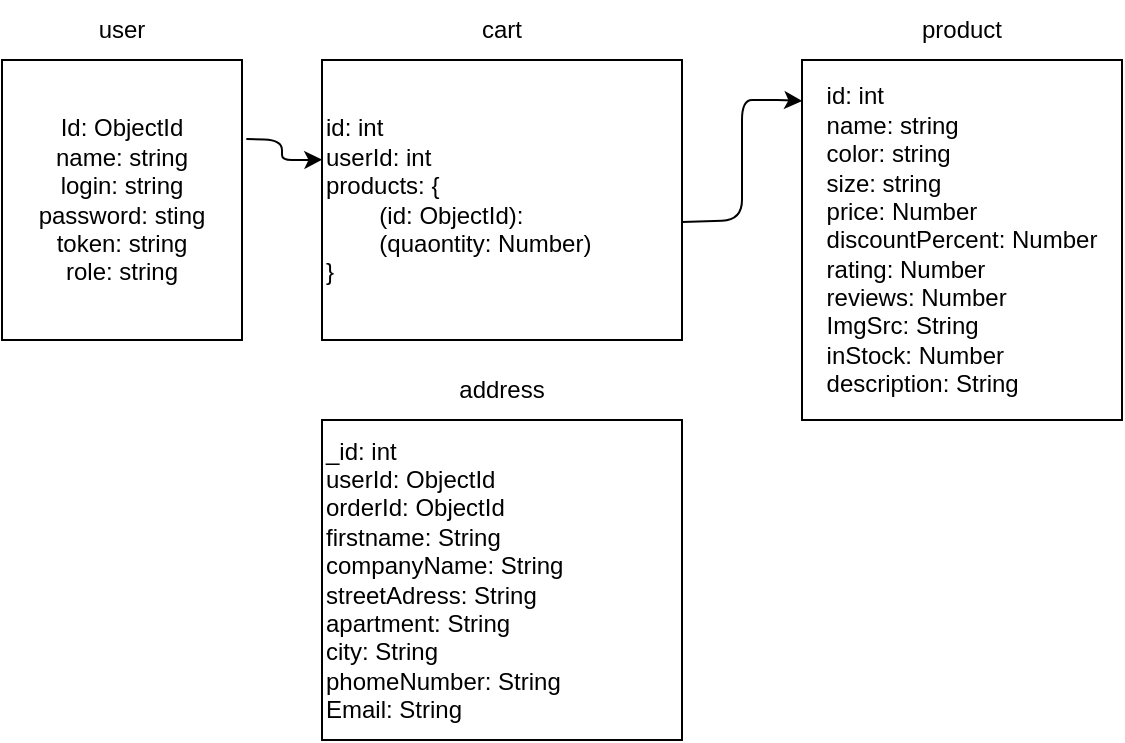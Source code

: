 <mxfile>
    <diagram id="V3RZQ2ZmLwUDLxiQUKCb" name="Page-1">
        <mxGraphModel dx="606" dy="395" grid="1" gridSize="10" guides="1" tooltips="1" connect="1" arrows="1" fold="1" page="1" pageScale="1" pageWidth="850" pageHeight="1100" math="0" shadow="0">
            <root>
                <mxCell id="0"/>
                <mxCell id="1" parent="0"/>
                <mxCell id="9" value="" style="edgeStyle=none;html=1;exitX=1.018;exitY=0.282;exitDx=0;exitDy=0;exitPerimeter=0;entryX=0.001;entryY=0.356;entryDx=0;entryDy=0;entryPerimeter=0;" parent="1" source="2" target="7" edge="1">
                    <mxGeometry relative="1" as="geometry">
                        <Array as="points">
                            <mxPoint x="250" y="150"/>
                            <mxPoint x="250" y="160"/>
                            <mxPoint x="260" y="160"/>
                        </Array>
                    </mxGeometry>
                </mxCell>
                <mxCell id="2" value="Id: ObjectId&lt;br&gt;name: string&lt;br&gt;login: string&lt;br&gt;password: sting&lt;br&gt;token: string&lt;br&gt;role: string" style="rounded=0;whiteSpace=wrap;html=1;" parent="1" vertex="1">
                    <mxGeometry x="110" y="110" width="120" height="140" as="geometry"/>
                </mxCell>
                <mxCell id="3" value="user" style="text;html=1;strokeColor=none;fillColor=none;align=center;verticalAlign=middle;whiteSpace=wrap;rounded=0;" parent="1" vertex="1">
                    <mxGeometry x="140" y="80" width="60" height="30" as="geometry"/>
                </mxCell>
                <mxCell id="5" value="&lt;div style=&quot;text-align: left;&quot;&gt;&lt;span style=&quot;background-color: initial;&quot;&gt;id: int&lt;/span&gt;&lt;/div&gt;&lt;div style=&quot;text-align: left;&quot;&gt;&lt;span style=&quot;background-color: initial;&quot;&gt;name: string&lt;/span&gt;&lt;/div&gt;&lt;div style=&quot;text-align: left;&quot;&gt;&lt;span style=&quot;background-color: initial;&quot;&gt;color: string&lt;/span&gt;&lt;/div&gt;&lt;div style=&quot;text-align: left;&quot;&gt;&lt;span style=&quot;background-color: initial;&quot;&gt;size: string&lt;/span&gt;&lt;/div&gt;&lt;div style=&quot;text-align: left;&quot;&gt;&lt;span style=&quot;background-color: initial;&quot;&gt;price: Number&lt;/span&gt;&lt;/div&gt;&lt;div style=&quot;text-align: left;&quot;&gt;discountPercent: Number&lt;span style=&quot;background-color: initial;&quot;&gt;&lt;br&gt;&lt;/span&gt;&lt;/div&gt;&lt;div style=&quot;text-align: left;&quot;&gt;&lt;span style=&quot;background-color: initial;&quot;&gt;rating: Number&lt;/span&gt;&lt;/div&gt;&lt;div style=&quot;text-align: left;&quot;&gt;&lt;span style=&quot;background-color: initial;&quot;&gt;reviews: Number&lt;/span&gt;&lt;/div&gt;&lt;div style=&quot;text-align: left;&quot;&gt;&lt;span style=&quot;background-color: initial;&quot;&gt;ImgSrc: String&lt;/span&gt;&lt;/div&gt;&lt;div style=&quot;text-align: left;&quot;&gt;&lt;span style=&quot;background-color: initial;&quot;&gt;inStock: Number&lt;/span&gt;&lt;/div&gt;&lt;div style=&quot;text-align: left;&quot;&gt;description: String&lt;/div&gt;" style="rounded=0;whiteSpace=wrap;html=1;" parent="1" vertex="1">
                    <mxGeometry x="510" y="110" width="160" height="180" as="geometry"/>
                </mxCell>
                <mxCell id="6" value="product" style="text;html=1;strokeColor=none;fillColor=none;align=center;verticalAlign=middle;whiteSpace=wrap;rounded=0;" parent="1" vertex="1">
                    <mxGeometry x="560" y="80" width="60" height="30" as="geometry"/>
                </mxCell>
                <mxCell id="12" style="edgeStyle=none;html=1;entryX=0.001;entryY=0.114;entryDx=0;entryDy=0;entryPerimeter=0;exitX=1.001;exitY=0.579;exitDx=0;exitDy=0;exitPerimeter=0;" parent="1" source="7" target="5" edge="1">
                    <mxGeometry relative="1" as="geometry">
                        <mxPoint x="490" y="120" as="targetPoint"/>
                        <Array as="points">
                            <mxPoint x="480" y="190"/>
                            <mxPoint x="480" y="130"/>
                            <mxPoint x="490" y="130"/>
                            <mxPoint x="500" y="130"/>
                        </Array>
                    </mxGeometry>
                </mxCell>
                <mxCell id="7" value="id: int&lt;br&gt;userId: int&lt;br&gt;products: {&lt;br&gt;&lt;span style=&quot;&quot;&gt;&#9;&lt;/span&gt;&lt;span style=&quot;white-space: pre;&quot;&gt;&#9;&lt;/span&gt;(id:&amp;nbsp;&lt;span style=&quot;text-align: center;&quot;&gt;ObjectId):&lt;br&gt;&amp;nbsp;&lt;span style=&quot;white-space: pre;&quot;&gt;&#9;&lt;/span&gt;(quaontity: Number)&lt;br&gt;&lt;/span&gt;}" style="rounded=0;whiteSpace=wrap;html=1;align=left;" parent="1" vertex="1">
                    <mxGeometry x="270" y="110" width="180" height="140" as="geometry"/>
                </mxCell>
                <mxCell id="8" value="cart" style="text;html=1;strokeColor=none;fillColor=none;align=center;verticalAlign=middle;whiteSpace=wrap;rounded=0;" parent="1" vertex="1">
                    <mxGeometry x="330" y="80" width="60" height="30" as="geometry"/>
                </mxCell>
                <mxCell id="13" value="_id: int&lt;br&gt;userId:&amp;nbsp;&lt;span style=&quot;text-align: center;&quot;&gt;ObjectId&lt;/span&gt;&lt;br&gt;orderId:&amp;nbsp;&lt;span style=&quot;text-align: center;&quot;&gt;ObjectId&lt;br&gt;firstname: String&lt;br&gt;companyName: String&lt;br&gt;streetAdress: String&lt;br&gt;apartment: String&lt;br&gt;city: String&lt;br&gt;phomeNumber: String&lt;br&gt;Email: String&lt;br&gt;&lt;/span&gt;" style="rounded=0;whiteSpace=wrap;html=1;align=left;" parent="1" vertex="1">
                    <mxGeometry x="270" y="290" width="180" height="160" as="geometry"/>
                </mxCell>
                <mxCell id="14" value="address" style="text;html=1;strokeColor=none;fillColor=none;align=center;verticalAlign=middle;whiteSpace=wrap;rounded=0;" parent="1" vertex="1">
                    <mxGeometry x="330" y="260" width="60" height="30" as="geometry"/>
                </mxCell>
            </root>
        </mxGraphModel>
    </diagram>
</mxfile>
